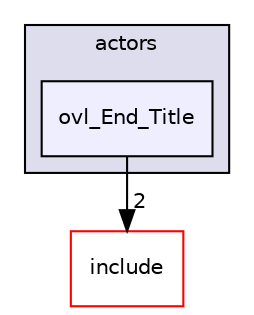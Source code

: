 digraph "src/overlays/actors/ovl_End_Title" {
  compound=true
  node [ fontsize="10", fontname="Helvetica"];
  edge [ labelfontsize="10", labelfontname="Helvetica"];
  subgraph clusterdir_e93473484be31ce7bcb356bd643a22f8 {
    graph [ bgcolor="#ddddee", pencolor="black", label="actors" fontname="Helvetica", fontsize="10", URL="dir_e93473484be31ce7bcb356bd643a22f8.html"]
  dir_5873299a3daf7519433f3de643ad57d3 [shape=box, label="ovl_End_Title", style="filled", fillcolor="#eeeeff", pencolor="black", URL="dir_5873299a3daf7519433f3de643ad57d3.html"];
  }
  dir_d44c64559bbebec7f509842c48db8b23 [shape=box label="include" fillcolor="white" style="filled" color="red" URL="dir_d44c64559bbebec7f509842c48db8b23.html"];
  dir_5873299a3daf7519433f3de643ad57d3->dir_d44c64559bbebec7f509842c48db8b23 [headlabel="2", labeldistance=1.5 headhref="dir_000393_000000.html"];
}
